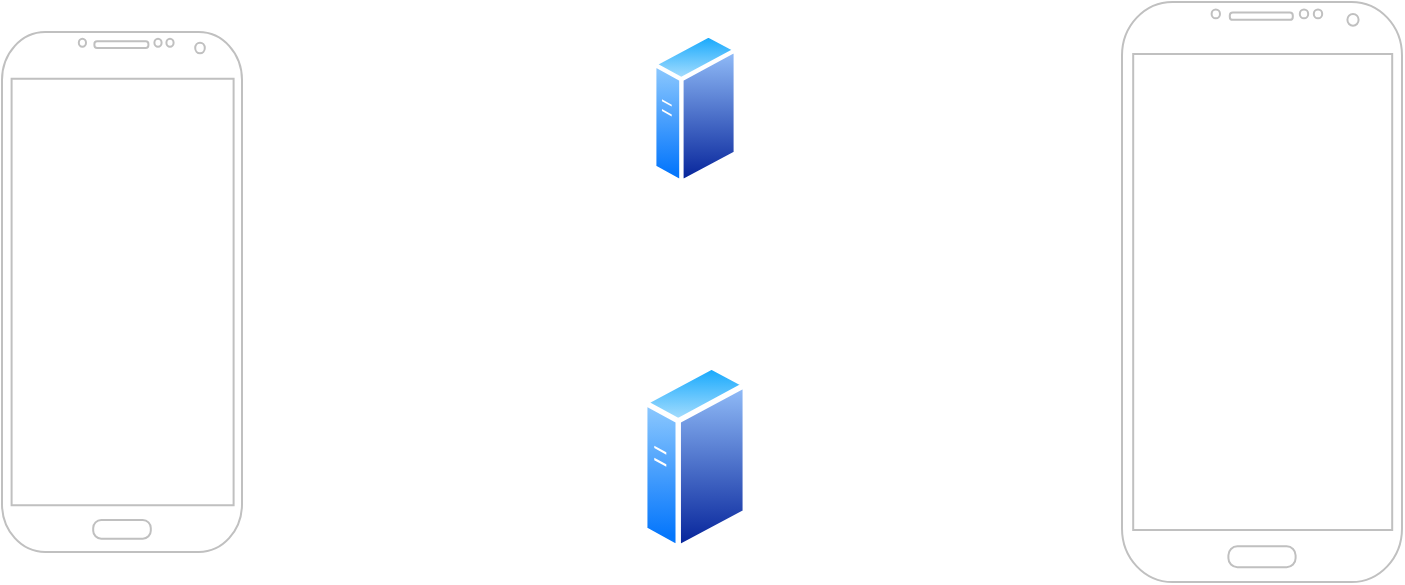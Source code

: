 <mxfile version="22.1.17" type="github">
  <diagram name="Page-1" id="fuIp1_rRdpLn5pxj-nnq">
    <mxGraphModel dx="872" dy="507" grid="0" gridSize="10" guides="1" tooltips="1" connect="1" arrows="1" fold="1" page="0" pageScale="1" pageWidth="850" pageHeight="1100" background="#ffffff" math="0" shadow="0">
      <root>
        <mxCell id="0" />
        <mxCell id="1" parent="0" />
        <mxCell id="EC3LS4kN1auIx0L2O-ET-1" value="" style="verticalLabelPosition=bottom;verticalAlign=top;html=1;shadow=0;dashed=0;strokeWidth=1;shape=mxgraph.android.phone2;strokeColor=#c0c0c0;" vertex="1" parent="1">
          <mxGeometry x="100" y="240" width="120" height="260" as="geometry" />
        </mxCell>
        <mxCell id="EC3LS4kN1auIx0L2O-ET-2" value="" style="verticalLabelPosition=bottom;verticalAlign=top;html=1;shadow=0;dashed=0;strokeWidth=1;shape=mxgraph.android.phone2;strokeColor=#c0c0c0;" vertex="1" parent="1">
          <mxGeometry x="660" y="225" width="140" height="290" as="geometry" />
        </mxCell>
        <mxCell id="EC3LS4kN1auIx0L2O-ET-3" value="" style="image;aspect=fixed;perimeter=ellipsePerimeter;html=1;align=center;shadow=0;dashed=0;spacingTop=3;image=img/lib/active_directory/generic_server.svg;" vertex="1" parent="1">
          <mxGeometry x="420" y="405.36" width="53" height="94.64" as="geometry" />
        </mxCell>
        <mxCell id="EC3LS4kN1auIx0L2O-ET-4" value="" style="image;aspect=fixed;perimeter=ellipsePerimeter;html=1;align=center;shadow=0;dashed=0;spacingTop=3;image=img/lib/active_directory/generic_server.svg;" vertex="1" parent="1">
          <mxGeometry x="425" y="240" width="43" height="76.79" as="geometry" />
        </mxCell>
      </root>
    </mxGraphModel>
  </diagram>
</mxfile>
